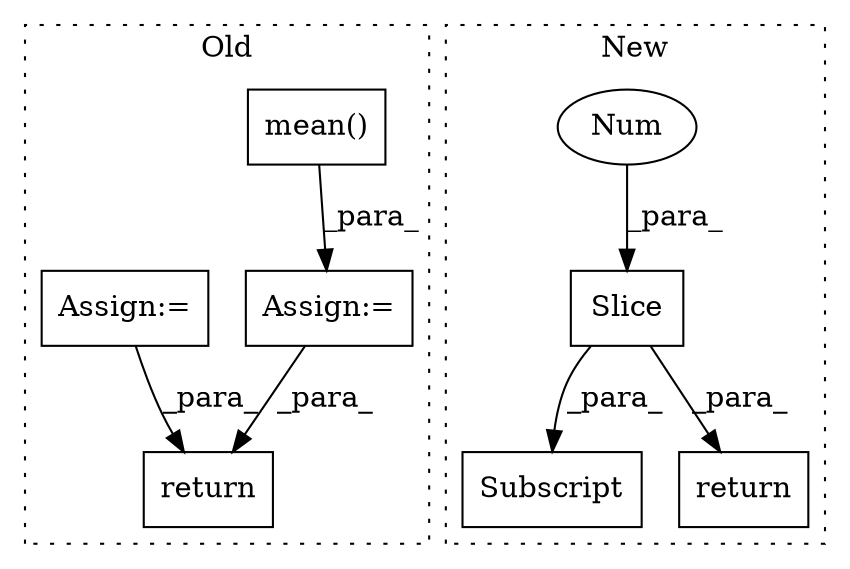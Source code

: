 digraph G {
subgraph cluster0 {
1 [label="mean()" a="75" s="3011,3030" l="11,1" shape="box"];
5 [label="Assign:=" a="68" s="3008" l="3" shape="box"];
6 [label="return" a="93" s="3208" l="7" shape="box"];
7 [label="Assign:=" a="68" s="2607" l="3" shape="box"];
label = "Old";
style="dotted";
}
subgraph cluster1 {
2 [label="Slice" a="80" s="3496" l="1" shape="box"];
3 [label="Num" a="76" s="3498" l="2" shape="ellipse"];
4 [label="Subscript" a="63" s="3485,0" l="16,0" shape="box"];
8 [label="return" a="93" s="4024" l="7" shape="box"];
label = "New";
style="dotted";
}
1 -> 5 [label="_para_"];
2 -> 8 [label="_para_"];
2 -> 4 [label="_para_"];
3 -> 2 [label="_para_"];
5 -> 6 [label="_para_"];
7 -> 6 [label="_para_"];
}